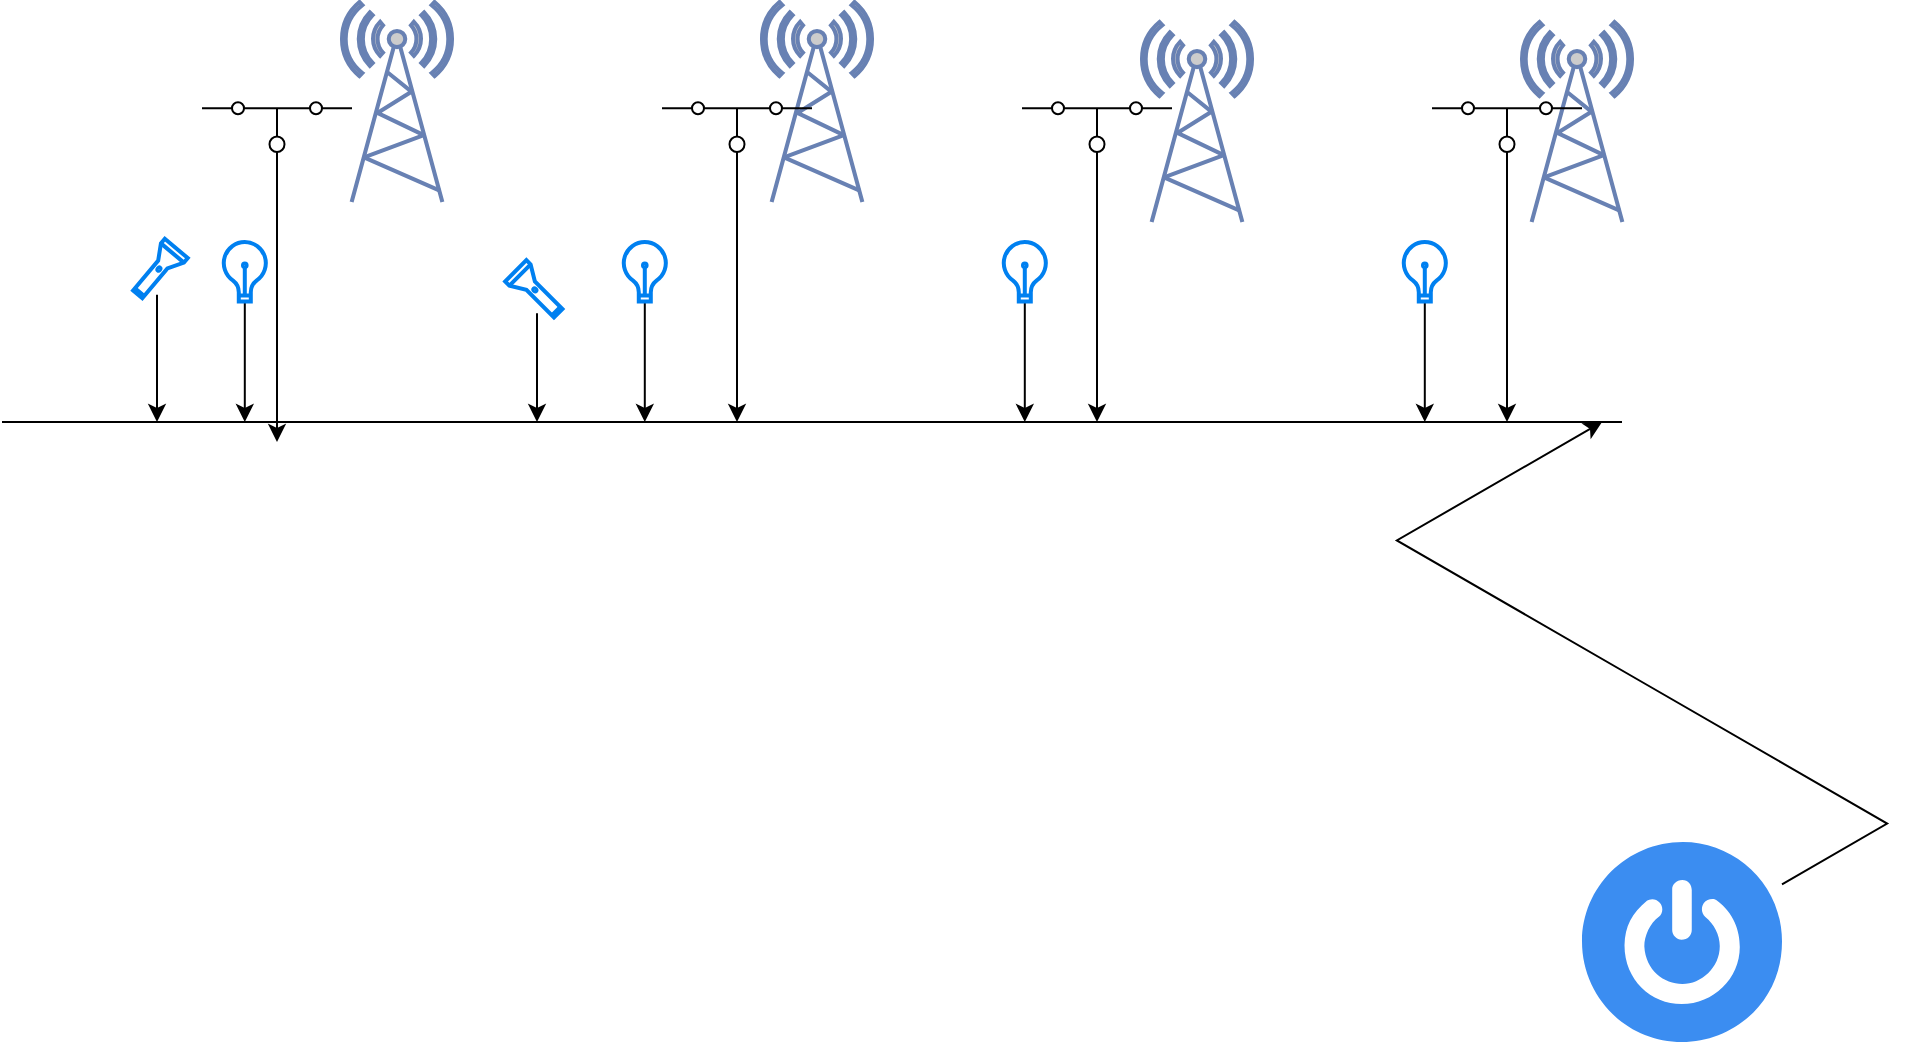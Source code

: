 <mxfile version="21.3.7" type="github">
  <diagram name="Page-1" id="HrdvK0HWnwcvWtIBkfZV">
    <mxGraphModel dx="1318" dy="1012" grid="1" gridSize="10" guides="1" tooltips="1" connect="1" arrows="1" fold="1" page="1" pageScale="1" pageWidth="850" pageHeight="1100" math="0" shadow="0">
      <root>
        <mxCell id="0" />
        <mxCell id="1" parent="0" />
        <mxCell id="nuxnPM4ovVFecXbK86zg-1" value="" style="endArrow=none;html=1;rounded=0;" edge="1" parent="1">
          <mxGeometry width="50" height="50" relative="1" as="geometry">
            <mxPoint x="50" y="500" as="sourcePoint" />
            <mxPoint x="860" y="500" as="targetPoint" />
          </mxGeometry>
        </mxCell>
        <mxCell id="nuxnPM4ovVFecXbK86zg-17" style="edgeStyle=none;rounded=0;orthogonalLoop=1;jettySize=auto;html=1;" edge="1" parent="1" source="nuxnPM4ovVFecXbK86zg-2">
          <mxGeometry relative="1" as="geometry">
            <mxPoint x="171.4" y="500" as="targetPoint" />
          </mxGeometry>
        </mxCell>
        <mxCell id="nuxnPM4ovVFecXbK86zg-2" value="" style="html=1;verticalLabelPosition=bottom;align=center;labelBackgroundColor=#ffffff;verticalAlign=top;strokeWidth=2;strokeColor=#0080F0;shadow=0;dashed=0;shape=mxgraph.ios7.icons.lightbulb;" vertex="1" parent="1">
          <mxGeometry x="160" y="410" width="22.8" height="29.7" as="geometry" />
        </mxCell>
        <mxCell id="nuxnPM4ovVFecXbK86zg-16" style="edgeStyle=none;rounded=0;orthogonalLoop=1;jettySize=auto;html=1;" edge="1" parent="1" source="nuxnPM4ovVFecXbK86zg-3">
          <mxGeometry relative="1" as="geometry">
            <mxPoint x="371.4" y="500" as="targetPoint" />
          </mxGeometry>
        </mxCell>
        <mxCell id="nuxnPM4ovVFecXbK86zg-3" value="" style="html=1;verticalLabelPosition=bottom;align=center;labelBackgroundColor=#ffffff;verticalAlign=top;strokeWidth=2;strokeColor=#0080F0;shadow=0;dashed=0;shape=mxgraph.ios7.icons.lightbulb;" vertex="1" parent="1">
          <mxGeometry x="360" y="410" width="22.8" height="29.7" as="geometry" />
        </mxCell>
        <mxCell id="nuxnPM4ovVFecXbK86zg-15" style="edgeStyle=none;rounded=0;orthogonalLoop=1;jettySize=auto;html=1;" edge="1" parent="1" source="nuxnPM4ovVFecXbK86zg-4">
          <mxGeometry relative="1" as="geometry">
            <mxPoint x="561.4" y="500" as="targetPoint" />
          </mxGeometry>
        </mxCell>
        <mxCell id="nuxnPM4ovVFecXbK86zg-4" value="" style="html=1;verticalLabelPosition=bottom;align=center;labelBackgroundColor=#ffffff;verticalAlign=top;strokeWidth=2;strokeColor=#0080F0;shadow=0;dashed=0;shape=mxgraph.ios7.icons.lightbulb;" vertex="1" parent="1">
          <mxGeometry x="550" y="410" width="22.8" height="29.7" as="geometry" />
        </mxCell>
        <mxCell id="nuxnPM4ovVFecXbK86zg-14" style="edgeStyle=none;rounded=0;orthogonalLoop=1;jettySize=auto;html=1;" edge="1" parent="1" source="nuxnPM4ovVFecXbK86zg-5">
          <mxGeometry relative="1" as="geometry">
            <mxPoint x="761.4" y="500" as="targetPoint" />
          </mxGeometry>
        </mxCell>
        <mxCell id="nuxnPM4ovVFecXbK86zg-5" value="" style="html=1;verticalLabelPosition=bottom;align=center;labelBackgroundColor=#ffffff;verticalAlign=top;strokeWidth=2;strokeColor=#0080F0;shadow=0;dashed=0;shape=mxgraph.ios7.icons.lightbulb;" vertex="1" parent="1">
          <mxGeometry x="750" y="410" width="22.8" height="29.7" as="geometry" />
        </mxCell>
        <mxCell id="nuxnPM4ovVFecXbK86zg-20" style="edgeStyle=none;rounded=0;orthogonalLoop=1;jettySize=auto;html=1;" edge="1" parent="1" source="nuxnPM4ovVFecXbK86zg-6">
          <mxGeometry relative="1" as="geometry">
            <mxPoint x="317.5" y="500" as="targetPoint" />
          </mxGeometry>
        </mxCell>
        <mxCell id="nuxnPM4ovVFecXbK86zg-6" value="" style="html=1;verticalLabelPosition=bottom;align=center;labelBackgroundColor=#ffffff;verticalAlign=top;strokeWidth=2;strokeColor=#0080F0;shadow=0;dashed=0;shape=mxgraph.ios7.icons.flashlight;rotation=-45;" vertex="1" parent="1">
          <mxGeometry x="310" y="420" width="15" height="30" as="geometry" />
        </mxCell>
        <mxCell id="nuxnPM4ovVFecXbK86zg-19" style="edgeStyle=none;rounded=0;orthogonalLoop=1;jettySize=auto;html=1;" edge="1" parent="1" source="nuxnPM4ovVFecXbK86zg-7">
          <mxGeometry relative="1" as="geometry">
            <mxPoint x="127.5" y="500" as="targetPoint" />
          </mxGeometry>
        </mxCell>
        <mxCell id="nuxnPM4ovVFecXbK86zg-7" value="" style="html=1;verticalLabelPosition=bottom;align=center;labelBackgroundColor=#ffffff;verticalAlign=top;strokeWidth=2;strokeColor=#0080F0;shadow=0;dashed=0;shape=mxgraph.ios7.icons.flashlight;rotation=40;" vertex="1" parent="1">
          <mxGeometry x="120" y="409.7" width="15" height="30" as="geometry" />
        </mxCell>
        <mxCell id="nuxnPM4ovVFecXbK86zg-8" value="" style="fontColor=#0066CC;verticalAlign=top;verticalLabelPosition=bottom;labelPosition=center;align=center;html=1;outlineConnect=0;fillColor=#CCCCCC;strokeColor=#6881B3;gradientColor=none;gradientDirection=north;strokeWidth=2;shape=mxgraph.networks.radio_tower;" vertex="1" parent="1">
          <mxGeometry x="220" y="290" width="55" height="100" as="geometry" />
        </mxCell>
        <mxCell id="nuxnPM4ovVFecXbK86zg-9" value="" style="fontColor=#0066CC;verticalAlign=top;verticalLabelPosition=bottom;labelPosition=center;align=center;html=1;outlineConnect=0;fillColor=#CCCCCC;strokeColor=#6881B3;gradientColor=none;gradientDirection=north;strokeWidth=2;shape=mxgraph.networks.radio_tower;" vertex="1" parent="1">
          <mxGeometry x="430" y="290" width="55" height="100" as="geometry" />
        </mxCell>
        <mxCell id="nuxnPM4ovVFecXbK86zg-10" value="" style="fontColor=#0066CC;verticalAlign=top;verticalLabelPosition=bottom;labelPosition=center;align=center;html=1;outlineConnect=0;fillColor=#CCCCCC;strokeColor=#6881B3;gradientColor=none;gradientDirection=north;strokeWidth=2;shape=mxgraph.networks.radio_tower;" vertex="1" parent="1">
          <mxGeometry x="620" y="300" width="55" height="100" as="geometry" />
        </mxCell>
        <mxCell id="nuxnPM4ovVFecXbK86zg-11" value="" style="fontColor=#0066CC;verticalAlign=top;verticalLabelPosition=bottom;labelPosition=center;align=center;html=1;outlineConnect=0;fillColor=#CCCCCC;strokeColor=#6881B3;gradientColor=none;gradientDirection=north;strokeWidth=2;shape=mxgraph.networks.radio_tower;" vertex="1" parent="1">
          <mxGeometry x="810" y="300" width="55" height="100" as="geometry" />
        </mxCell>
        <mxCell id="nuxnPM4ovVFecXbK86zg-13" style="edgeStyle=isometricEdgeStyle;rounded=0;orthogonalLoop=1;jettySize=auto;html=1;" edge="1" parent="1" source="nuxnPM4ovVFecXbK86zg-12">
          <mxGeometry relative="1" as="geometry">
            <mxPoint x="850" y="500" as="targetPoint" />
          </mxGeometry>
        </mxCell>
        <mxCell id="nuxnPM4ovVFecXbK86zg-12" value="" style="sketch=0;html=1;aspect=fixed;strokeColor=none;shadow=0;fillColor=#3B8DF1;verticalAlign=top;labelPosition=center;verticalLabelPosition=bottom;shape=mxgraph.gcp2.a7_power" vertex="1" parent="1">
          <mxGeometry x="840" y="710" width="100" height="100" as="geometry" />
        </mxCell>
        <mxCell id="nuxnPM4ovVFecXbK86zg-26" style="edgeStyle=none;rounded=0;orthogonalLoop=1;jettySize=auto;html=1;" edge="1" parent="1" source="nuxnPM4ovVFecXbK86zg-21">
          <mxGeometry relative="1" as="geometry">
            <mxPoint x="187.5" y="510" as="targetPoint" />
          </mxGeometry>
        </mxCell>
        <mxCell id="nuxnPM4ovVFecXbK86zg-21" value="" style="html=1;shape=mxgraph.electrical.electro-mechanical.liquidLevelActuatedSwitch;aspect=fixed;elSwitchState=on;" vertex="1" parent="1">
          <mxGeometry x="150" y="335" width="75" height="30" as="geometry" />
        </mxCell>
        <mxCell id="nuxnPM4ovVFecXbK86zg-27" style="edgeStyle=none;rounded=0;orthogonalLoop=1;jettySize=auto;html=1;" edge="1" parent="1" source="nuxnPM4ovVFecXbK86zg-22">
          <mxGeometry relative="1" as="geometry">
            <mxPoint x="417.5" y="500" as="targetPoint" />
          </mxGeometry>
        </mxCell>
        <mxCell id="nuxnPM4ovVFecXbK86zg-22" value="" style="html=1;shape=mxgraph.electrical.electro-mechanical.liquidLevelActuatedSwitch;aspect=fixed;elSwitchState=on;" vertex="1" parent="1">
          <mxGeometry x="380" y="335" width="75" height="30" as="geometry" />
        </mxCell>
        <mxCell id="nuxnPM4ovVFecXbK86zg-28" style="edgeStyle=none;rounded=0;orthogonalLoop=1;jettySize=auto;html=1;" edge="1" parent="1" source="nuxnPM4ovVFecXbK86zg-23">
          <mxGeometry relative="1" as="geometry">
            <mxPoint x="597.5" y="500" as="targetPoint" />
          </mxGeometry>
        </mxCell>
        <mxCell id="nuxnPM4ovVFecXbK86zg-23" value="" style="html=1;shape=mxgraph.electrical.electro-mechanical.liquidLevelActuatedSwitch;aspect=fixed;elSwitchState=on;" vertex="1" parent="1">
          <mxGeometry x="560" y="335" width="75" height="30" as="geometry" />
        </mxCell>
        <mxCell id="nuxnPM4ovVFecXbK86zg-29" style="edgeStyle=none;rounded=0;orthogonalLoop=1;jettySize=auto;html=1;" edge="1" parent="1" source="nuxnPM4ovVFecXbK86zg-24">
          <mxGeometry relative="1" as="geometry">
            <mxPoint x="802.5" y="500" as="targetPoint" />
          </mxGeometry>
        </mxCell>
        <mxCell id="nuxnPM4ovVFecXbK86zg-24" value="" style="html=1;shape=mxgraph.electrical.electro-mechanical.liquidLevelActuatedSwitch;aspect=fixed;elSwitchState=on;" vertex="1" parent="1">
          <mxGeometry x="765" y="335" width="75" height="30" as="geometry" />
        </mxCell>
        <mxCell id="nuxnPM4ovVFecXbK86zg-32" value="" style="shape=image;html=1;verticalAlign=top;verticalLabelPosition=bottom;labelBackgroundColor=#ffffff;imageAspect=0;aspect=fixed;image=https://cdn1.iconfinder.com/data/icons/flat-christmas-icons-1/75/_star-128.png" vertex="1" parent="1">
          <mxGeometry x="163.5" y="316" width="48" height="48" as="geometry" />
        </mxCell>
        <mxCell id="nuxnPM4ovVFecXbK86zg-33" value="" style="shape=image;html=1;verticalAlign=top;verticalLabelPosition=bottom;labelBackgroundColor=#ffffff;imageAspect=0;aspect=fixed;image=https://cdn1.iconfinder.com/data/icons/flat-christmas-icons-1/75/_star-128.png" vertex="1" parent="1">
          <mxGeometry x="393.5" y="310" width="48" height="48" as="geometry" />
        </mxCell>
        <mxCell id="nuxnPM4ovVFecXbK86zg-34" value="" style="shape=image;html=1;verticalAlign=top;verticalLabelPosition=bottom;labelBackgroundColor=#ffffff;imageAspect=0;aspect=fixed;image=https://cdn1.iconfinder.com/data/icons/flat-christmas-icons-1/75/_star-128.png" vertex="1" parent="1">
          <mxGeometry x="573.5" y="310" width="48" height="48" as="geometry" />
        </mxCell>
        <mxCell id="nuxnPM4ovVFecXbK86zg-35" value="" style="shape=image;html=1;verticalAlign=top;verticalLabelPosition=bottom;labelBackgroundColor=#ffffff;imageAspect=0;aspect=fixed;image=https://cdn1.iconfinder.com/data/icons/flat-christmas-icons-1/75/_star-128.png" vertex="1" parent="1">
          <mxGeometry x="778.5" y="310" width="48" height="48" as="geometry" />
        </mxCell>
      </root>
    </mxGraphModel>
  </diagram>
</mxfile>
